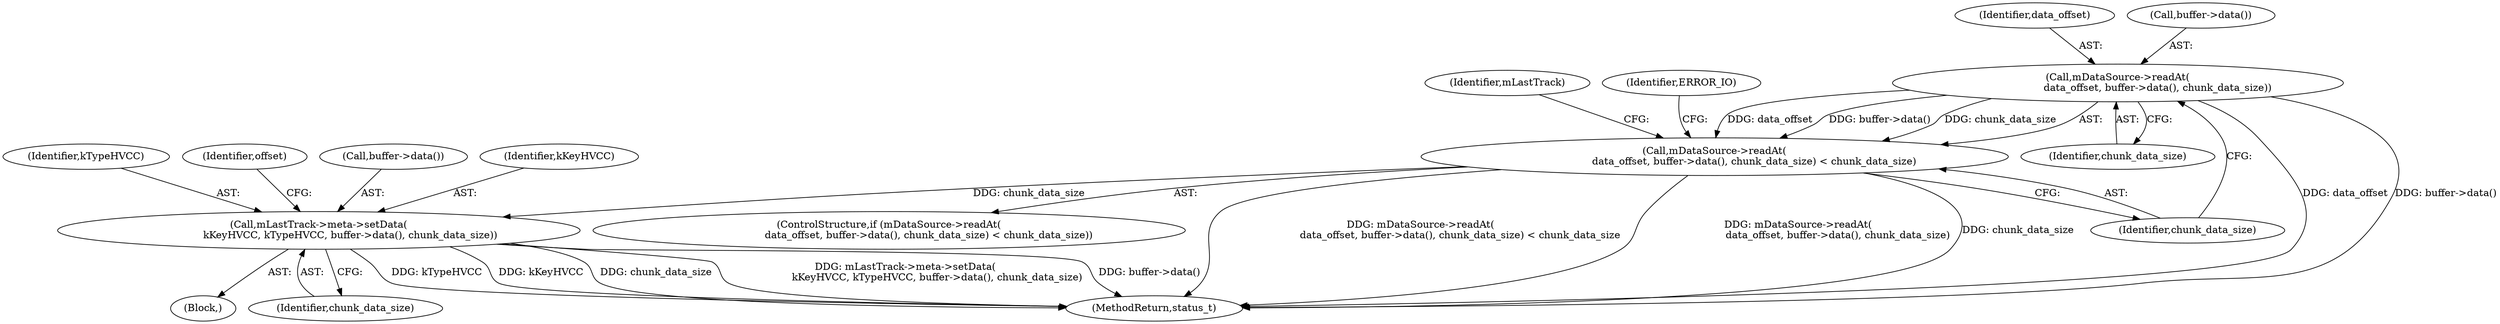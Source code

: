 digraph "0_Android_e7142a0703bc93f75e213e96ebc19000022afed9@API" {
"1002425" [label="(Call,mDataSource->readAt(\n                         data_offset, buffer->data(), chunk_data_size))"];
"1002424" [label="(Call,mDataSource->readAt(\n                         data_offset, buffer->data(), chunk_data_size) < chunk_data_size)"];
"1002439" [label="(Call,mLastTrack->meta->setData(\n                    kKeyHVCC, kTypeHVCC, buffer->data(), chunk_data_size))"];
"1002435" [label="(Identifier,mLastTrack)"];
"1002425" [label="(Call,mDataSource->readAt(\n                         data_offset, buffer->data(), chunk_data_size))"];
"1002424" [label="(Call,mDataSource->readAt(\n                         data_offset, buffer->data(), chunk_data_size) < chunk_data_size)"];
"1002408" [label="(Block,)"];
"1002441" [label="(Identifier,kTypeHVCC)"];
"1002446" [label="(Identifier,offset)"];
"1002443" [label="(Identifier,chunk_data_size)"];
"1002428" [label="(Identifier,chunk_data_size)"];
"1002423" [label="(ControlStructure,if (mDataSource->readAt(\n                         data_offset, buffer->data(), chunk_data_size) < chunk_data_size))"];
"1002426" [label="(Identifier,data_offset)"];
"1003275" [label="(MethodReturn,status_t)"];
"1002427" [label="(Call,buffer->data())"];
"1002429" [label="(Identifier,chunk_data_size)"];
"1002439" [label="(Call,mLastTrack->meta->setData(\n                    kKeyHVCC, kTypeHVCC, buffer->data(), chunk_data_size))"];
"1002442" [label="(Call,buffer->data())"];
"1002432" [label="(Identifier,ERROR_IO)"];
"1002440" [label="(Identifier,kKeyHVCC)"];
"1002425" -> "1002424"  [label="AST: "];
"1002425" -> "1002428"  [label="CFG: "];
"1002426" -> "1002425"  [label="AST: "];
"1002427" -> "1002425"  [label="AST: "];
"1002428" -> "1002425"  [label="AST: "];
"1002429" -> "1002425"  [label="CFG: "];
"1002425" -> "1003275"  [label="DDG: data_offset"];
"1002425" -> "1003275"  [label="DDG: buffer->data()"];
"1002425" -> "1002424"  [label="DDG: data_offset"];
"1002425" -> "1002424"  [label="DDG: buffer->data()"];
"1002425" -> "1002424"  [label="DDG: chunk_data_size"];
"1002424" -> "1002423"  [label="AST: "];
"1002424" -> "1002429"  [label="CFG: "];
"1002429" -> "1002424"  [label="AST: "];
"1002432" -> "1002424"  [label="CFG: "];
"1002435" -> "1002424"  [label="CFG: "];
"1002424" -> "1003275"  [label="DDG: mDataSource->readAt(\n                         data_offset, buffer->data(), chunk_data_size) < chunk_data_size"];
"1002424" -> "1003275"  [label="DDG: mDataSource->readAt(\n                         data_offset, buffer->data(), chunk_data_size)"];
"1002424" -> "1003275"  [label="DDG: chunk_data_size"];
"1002424" -> "1002439"  [label="DDG: chunk_data_size"];
"1002439" -> "1002408"  [label="AST: "];
"1002439" -> "1002443"  [label="CFG: "];
"1002440" -> "1002439"  [label="AST: "];
"1002441" -> "1002439"  [label="AST: "];
"1002442" -> "1002439"  [label="AST: "];
"1002443" -> "1002439"  [label="AST: "];
"1002446" -> "1002439"  [label="CFG: "];
"1002439" -> "1003275"  [label="DDG: kTypeHVCC"];
"1002439" -> "1003275"  [label="DDG: kKeyHVCC"];
"1002439" -> "1003275"  [label="DDG: chunk_data_size"];
"1002439" -> "1003275"  [label="DDG: mLastTrack->meta->setData(\n                    kKeyHVCC, kTypeHVCC, buffer->data(), chunk_data_size)"];
"1002439" -> "1003275"  [label="DDG: buffer->data()"];
}
